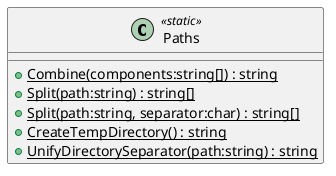 @startuml
class Paths <<static>> {
    + {static} Combine(components:string[]) : string
    + {static} Split(path:string) : string[]
    + {static} Split(path:string, separator:char) : string[]
    + {static} CreateTempDirectory() : string
    + {static} UnifyDirectorySeparator(path:string) : string
}
@enduml
